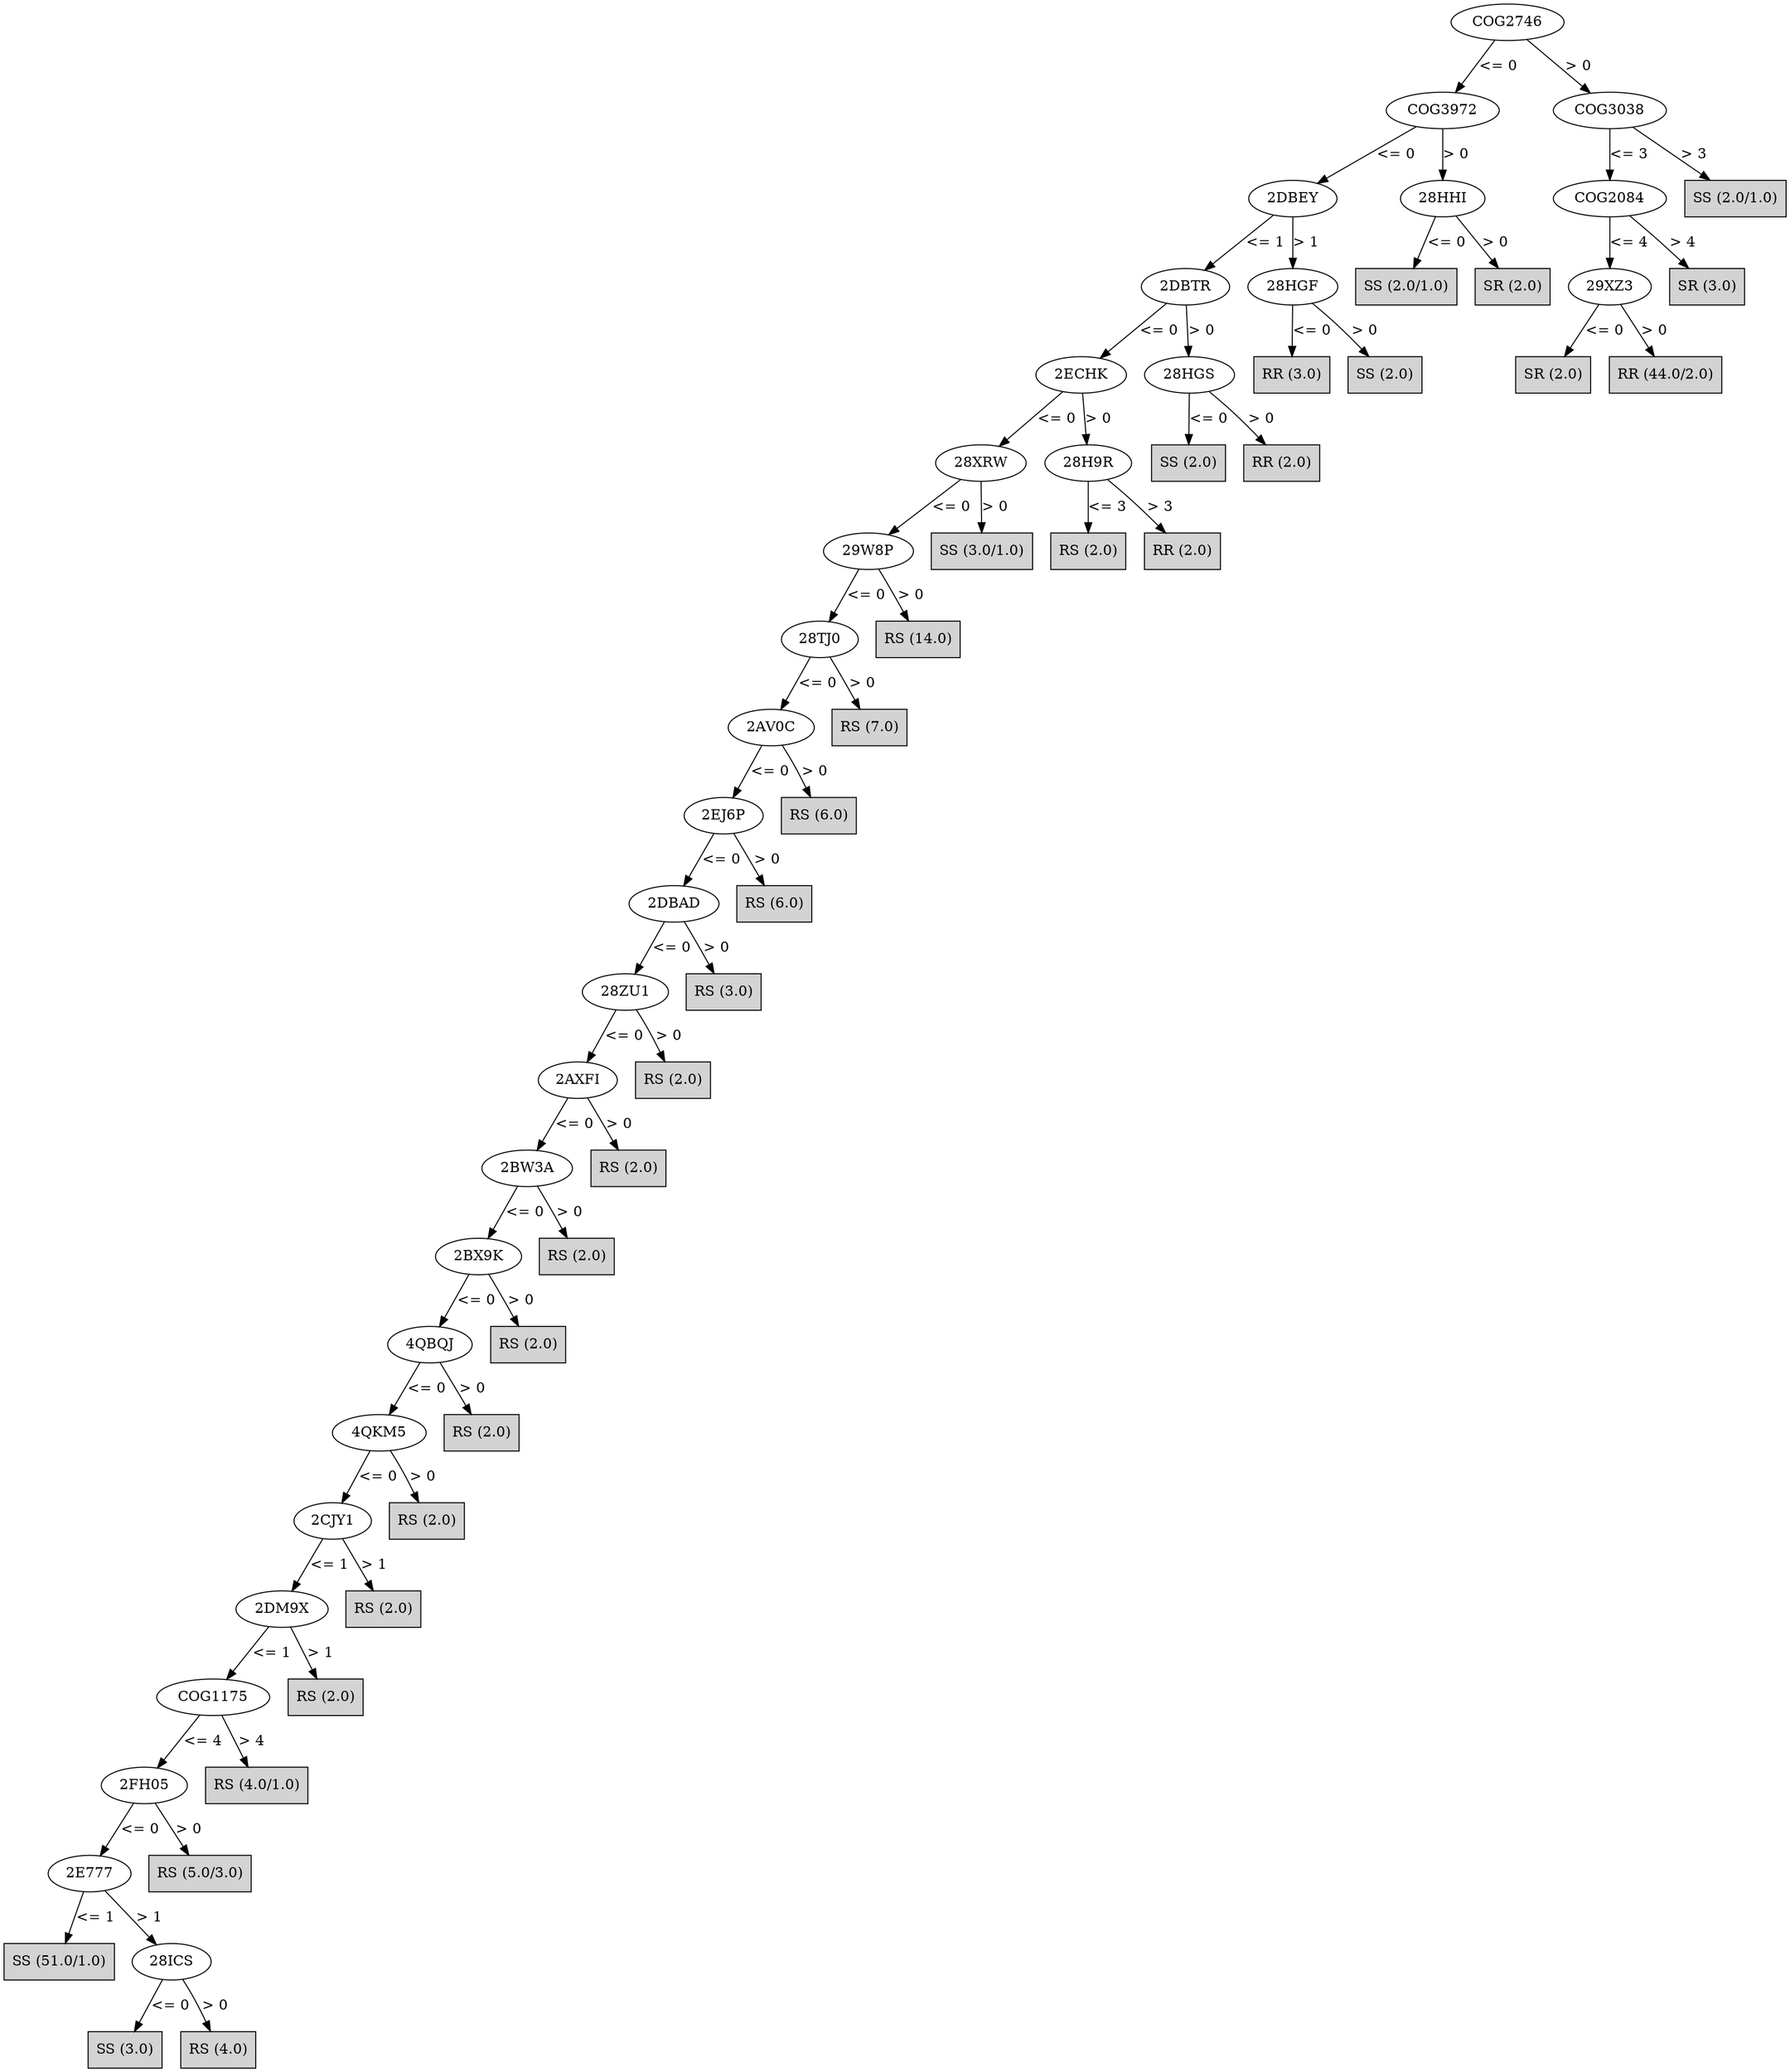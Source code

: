 digraph J48Tree {
N0 [label="COG2746" ]
N0->N1 [label="<= 0"]
N1 [label="COG3972" ]
N1->N2 [label="<= 0"]
N2 [label="2DBEY" ]
N2->N3 [label="<= 1"]
N3 [label="2DBTR" ]
N3->N4 [label="<= 0"]
N4 [label="2ECHK" ]
N4->N5 [label="<= 0"]
N5 [label="28XRW" ]
N5->N6 [label="<= 0"]
N6 [label="29W8P" ]
N6->N7 [label="<= 0"]
N7 [label="28TJ0" ]
N7->N8 [label="<= 0"]
N8 [label="2AV0C" ]
N8->N9 [label="<= 0"]
N9 [label="2EJ6P" ]
N9->N10 [label="<= 0"]
N10 [label="2DBAD" ]
N10->N11 [label="<= 0"]
N11 [label="28ZU1" ]
N11->N12 [label="<= 0"]
N12 [label="2AXFI" ]
N12->N13 [label="<= 0"]
N13 [label="2BW3A" ]
N13->N14 [label="<= 0"]
N14 [label="2BX9K" ]
N14->N15 [label="<= 0"]
N15 [label="4QBQJ" ]
N15->N16 [label="<= 0"]
N16 [label="4QKM5" ]
N16->N17 [label="<= 0"]
N17 [label="2CJY1" ]
N17->N18 [label="<= 1"]
N18 [label="2DM9X" ]
N18->N19 [label="<= 1"]
N19 [label="COG1175" ]
N19->N20 [label="<= 4"]
N20 [label="2FH05" ]
N20->N21 [label="<= 0"]
N21 [label="2E777" ]
N21->N22 [label="<= 1"]
N22 [label="SS (51.0/1.0)" shape=box style=filled ]
N21->N23 [label="> 1"]
N23 [label="28ICS" ]
N23->N24 [label="<= 0"]
N24 [label="SS (3.0)" shape=box style=filled ]
N23->N25 [label="> 0"]
N25 [label="RS (4.0)" shape=box style=filled ]
N20->N26 [label="> 0"]
N26 [label="RS (5.0/3.0)" shape=box style=filled ]
N19->N27 [label="> 4"]
N27 [label="RS (4.0/1.0)" shape=box style=filled ]
N18->N28 [label="> 1"]
N28 [label="RS (2.0)" shape=box style=filled ]
N17->N29 [label="> 1"]
N29 [label="RS (2.0)" shape=box style=filled ]
N16->N30 [label="> 0"]
N30 [label="RS (2.0)" shape=box style=filled ]
N15->N31 [label="> 0"]
N31 [label="RS (2.0)" shape=box style=filled ]
N14->N32 [label="> 0"]
N32 [label="RS (2.0)" shape=box style=filled ]
N13->N33 [label="> 0"]
N33 [label="RS (2.0)" shape=box style=filled ]
N12->N34 [label="> 0"]
N34 [label="RS (2.0)" shape=box style=filled ]
N11->N35 [label="> 0"]
N35 [label="RS (2.0)" shape=box style=filled ]
N10->N36 [label="> 0"]
N36 [label="RS (3.0)" shape=box style=filled ]
N9->N37 [label="> 0"]
N37 [label="RS (6.0)" shape=box style=filled ]
N8->N38 [label="> 0"]
N38 [label="RS (6.0)" shape=box style=filled ]
N7->N39 [label="> 0"]
N39 [label="RS (7.0)" shape=box style=filled ]
N6->N40 [label="> 0"]
N40 [label="RS (14.0)" shape=box style=filled ]
N5->N41 [label="> 0"]
N41 [label="SS (3.0/1.0)" shape=box style=filled ]
N4->N42 [label="> 0"]
N42 [label="28H9R" ]
N42->N43 [label="<= 3"]
N43 [label="RS (2.0)" shape=box style=filled ]
N42->N44 [label="> 3"]
N44 [label="RR (2.0)" shape=box style=filled ]
N3->N45 [label="> 0"]
N45 [label="28HGS" ]
N45->N46 [label="<= 0"]
N46 [label="SS (2.0)" shape=box style=filled ]
N45->N47 [label="> 0"]
N47 [label="RR (2.0)" shape=box style=filled ]
N2->N48 [label="> 1"]
N48 [label="28HGF" ]
N48->N49 [label="<= 0"]
N49 [label="RR (3.0)" shape=box style=filled ]
N48->N50 [label="> 0"]
N50 [label="SS (2.0)" shape=box style=filled ]
N1->N51 [label="> 0"]
N51 [label="28HHI" ]
N51->N52 [label="<= 0"]
N52 [label="SS (2.0/1.0)" shape=box style=filled ]
N51->N53 [label="> 0"]
N53 [label="SR (2.0)" shape=box style=filled ]
N0->N54 [label="> 0"]
N54 [label="COG3038" ]
N54->N55 [label="<= 3"]
N55 [label="COG2084" ]
N55->N56 [label="<= 4"]
N56 [label="29XZ3" ]
N56->N57 [label="<= 0"]
N57 [label="SR (2.0)" shape=box style=filled ]
N56->N58 [label="> 0"]
N58 [label="RR (44.0/2.0)" shape=box style=filled ]
N55->N59 [label="> 4"]
N59 [label="SR (3.0)" shape=box style=filled ]
N54->N60 [label="> 3"]
N60 [label="SS (2.0/1.0)" shape=box style=filled ]
}

